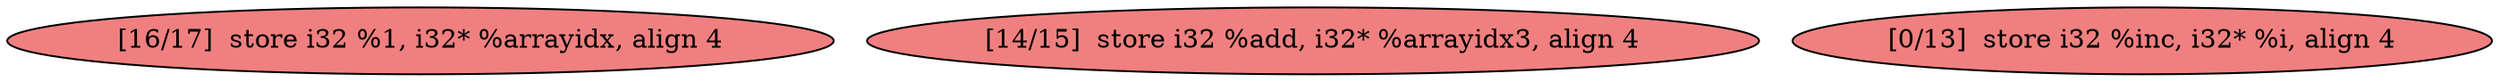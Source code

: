 
digraph G {


node68 [fillcolor=lightcoral,label="[16/17]  store i32 %1, i32* %arrayidx, align 4",shape=ellipse,style=filled ]
node66 [fillcolor=lightcoral,label="[14/15]  store i32 %add, i32* %arrayidx3, align 4",shape=ellipse,style=filled ]
node67 [fillcolor=lightcoral,label="[0/13]  store i32 %inc, i32* %i, align 4",shape=ellipse,style=filled ]



}
